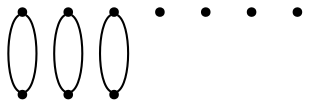 graph {
  node [shape=point,comment="{\"directed\":false,\"doi\":\"10.1007/978-3-662-45803-7_16\",\"figure\":\"6 (2)\"}"]

  v0 [pos="1238.8567623823003,625.1605193817237"]
  v1 [pos="1296.9569431676346,644.0338583218266"]
  v2 [pos="1296.9569431676346,803.942732792799"]
  v3 [pos="1238.8567623823003,822.812922958725"]
  v4 [pos="1180.7564543486512,803.942732792799"]
  v5 [pos="1180.7564543486512,644.0338583218265"]
  v6 [pos="1332.866163094658,754.5281926861092"]
  v7 [pos="1332.866163094658,693.4473488371241"]
  v8 [pos="1144.8472344216275,693.4473488371241"]
  v9 [pos="1144.8472344216275,754.5281926861092"]

  v0 -- v3 [id="-1",pos="1238.8567623823003,625.1605193817237 1281.4238686338963,594.4527194359665 1338.8570137532888,594.4485210703974 1381.425137991403,625.1354564115087 1436.0145377726672,664.4976780849908 1448.3609327600143,740.6459152625691 1408.995012362691,795.2286751905141 1369.629091965368,849.8114351184591 1293.4616864579643,862.151194864984 1238.8567623823003,822.812922958725"]
  v0 -- v3 [id="-2",pos="1238.8567623823003,625.1605193817237 1278.2132664043315,599.3552654117826 1329.1040666689482,599.3552654117826 1368.4491183426517,625.1354564115087 1423.038518123916,660.9125283354515 1438.2869381775488,734.1591860120452 1402.5070025383156,788.7419459399903 1366.7228677046953,843.3247058679352 1293.4616864579643,858.5659815038451 1238.8567623823003,822.812922958725"]
  v1 -- v2 [id="-3",pos="1296.9569431676346,644.0338583218266 1316.0071611211806,637.0208385025871 1336.930601516224,637.0208385025871 1355.9734390675144,644.0453402155418 1400.1386569041092,660.3414233948665 1422.72574176625,709.3462093831805 1406.4307043237632,753.4985117245088 1390.1314676868897,797.6549488198067 1341.1211430177113,820.2376391575323 1296.9569431676346,803.942732792799"]
  v1 -- v2 [id="-4",pos="1296.9569431676346,644.0338583218266 1311.17872381783,640.1850066864336 1326.168702544197,640.1850066864336 1340.3913739325958,644.0453402155418 1384.5523925748037,656.0391164722203 1410.6295169657096,701.5546153914873 1398.6375085349532,745.7111160983848 1386.6414281581244,789.8633548281135 1341.1211430177113,815.9353958464856 1296.9569431676346,803.942732792799"]
  v4 -- v5 [id="-45",pos="1180.7564543486512,803.942732792799 1136.6070153030857,816.0855192213776 1090.9573186265677,790.1302690997436 1078.811085238329,745.9696336388768 1066.669051044477,701.8090617896094 1092.6293614824388,656.1685024656654 1136.7987785134205,644.0287375880644 1151.1842004963898,640.0684066244942 1166.3742135735506,640.0684066244942 1180.7564543486512,644.0338583218265"]
  v4 -- v5 [id="-46",pos="1180.7564543486512,803.942732792799 1136.594417719925,820.3710962933473 1087.4674063461173,797.8885306132827 1071.0346862270665,753.7362282719544 1054.6061653024026,709.5755928110875 1077.0848346003727,660.4624126571736 1121.2542516313545,644.0329359536335 1140.4430429996678,636.8958417095097 1161.562445799433,636.8958417095097 1180.7564543486512,644.0338583218265"]
}